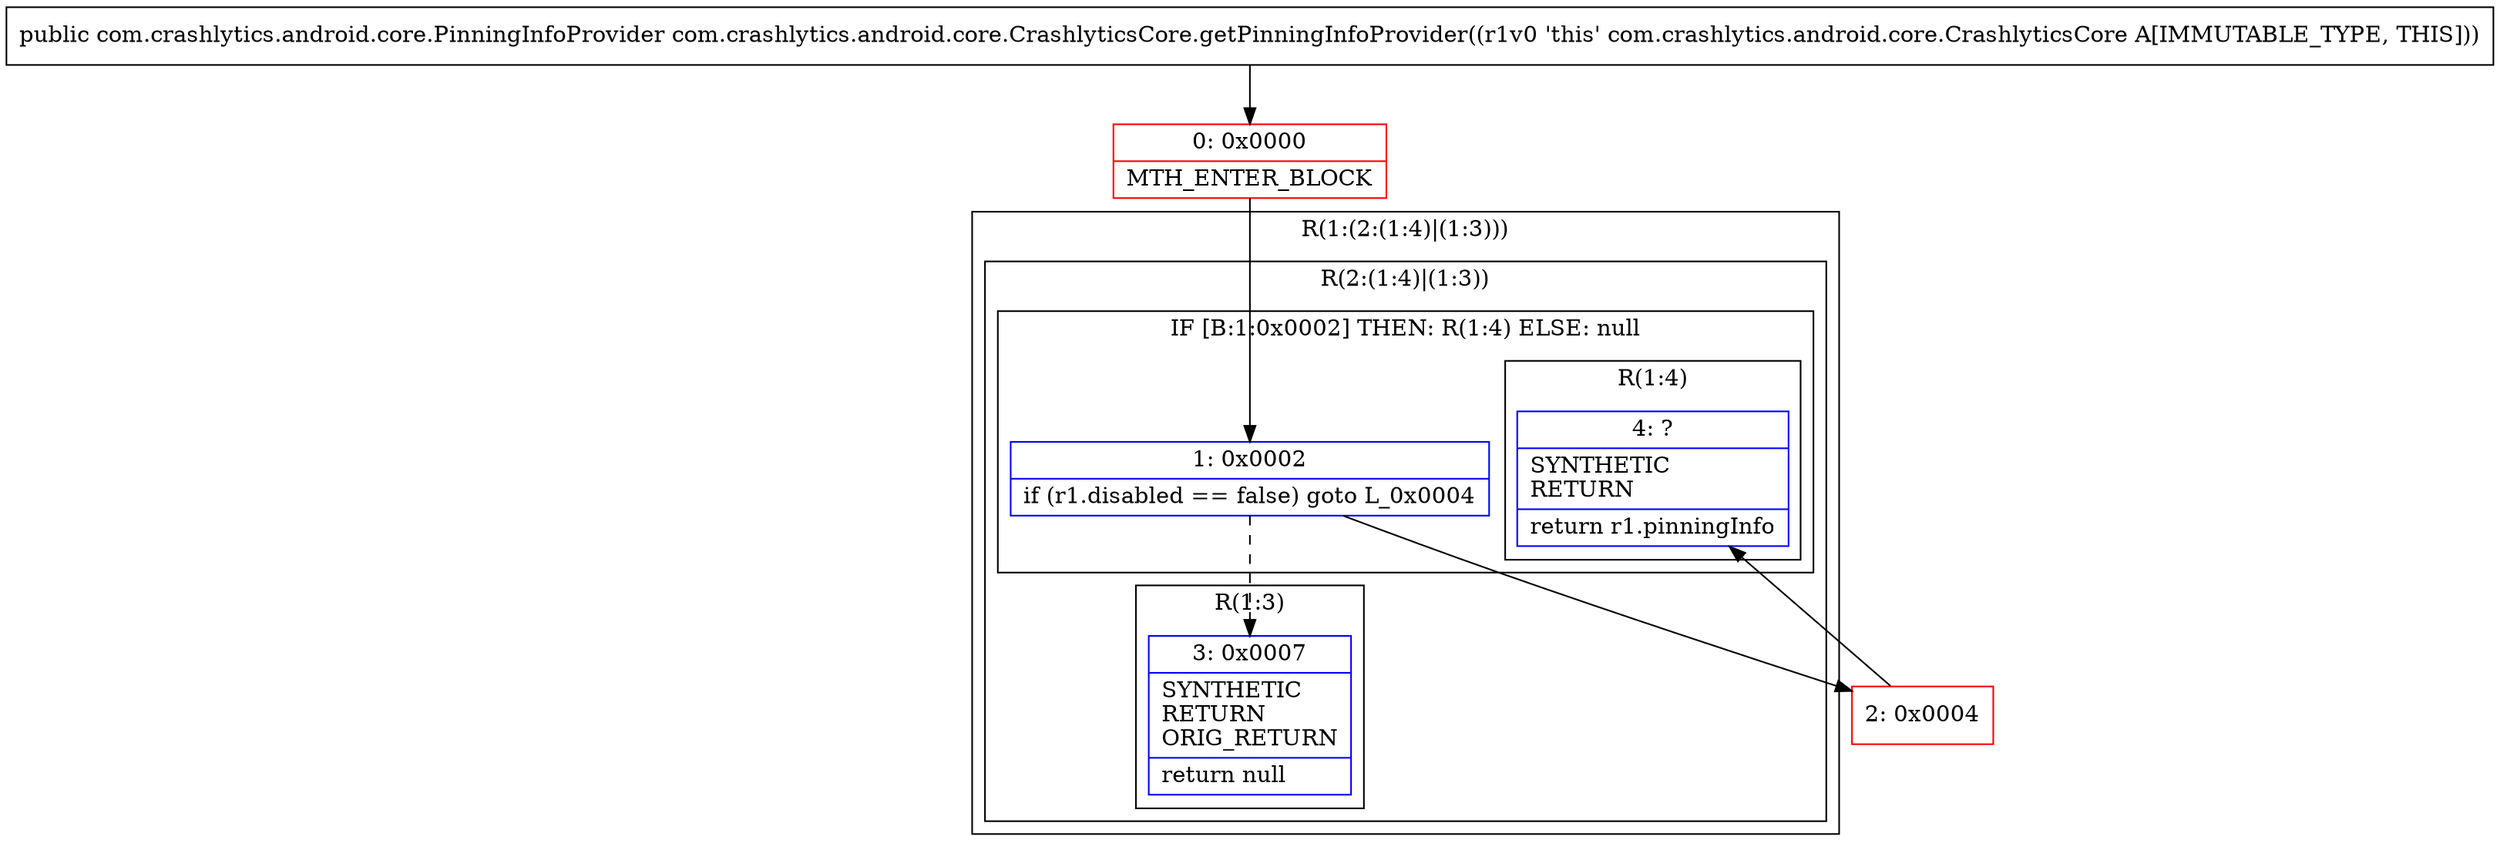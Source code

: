 digraph "CFG forcom.crashlytics.android.core.CrashlyticsCore.getPinningInfoProvider()Lcom\/crashlytics\/android\/core\/PinningInfoProvider;" {
subgraph cluster_Region_1346118526 {
label = "R(1:(2:(1:4)|(1:3)))";
node [shape=record,color=blue];
subgraph cluster_Region_1334266822 {
label = "R(2:(1:4)|(1:3))";
node [shape=record,color=blue];
subgraph cluster_IfRegion_696486191 {
label = "IF [B:1:0x0002] THEN: R(1:4) ELSE: null";
node [shape=record,color=blue];
Node_1 [shape=record,label="{1\:\ 0x0002|if (r1.disabled == false) goto L_0x0004\l}"];
subgraph cluster_Region_859866397 {
label = "R(1:4)";
node [shape=record,color=blue];
Node_4 [shape=record,label="{4\:\ ?|SYNTHETIC\lRETURN\l|return r1.pinningInfo\l}"];
}
}
subgraph cluster_Region_47609816 {
label = "R(1:3)";
node [shape=record,color=blue];
Node_3 [shape=record,label="{3\:\ 0x0007|SYNTHETIC\lRETURN\lORIG_RETURN\l|return null\l}"];
}
}
}
Node_0 [shape=record,color=red,label="{0\:\ 0x0000|MTH_ENTER_BLOCK\l}"];
Node_2 [shape=record,color=red,label="{2\:\ 0x0004}"];
MethodNode[shape=record,label="{public com.crashlytics.android.core.PinningInfoProvider com.crashlytics.android.core.CrashlyticsCore.getPinningInfoProvider((r1v0 'this' com.crashlytics.android.core.CrashlyticsCore A[IMMUTABLE_TYPE, THIS])) }"];
MethodNode -> Node_0;
Node_1 -> Node_2;
Node_1 -> Node_3[style=dashed];
Node_0 -> Node_1;
Node_2 -> Node_4;
}

